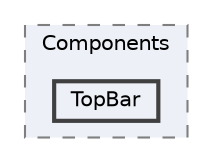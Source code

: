 digraph "Bloberts/Scripts/UI/Components/TopBar"
{
 // LATEX_PDF_SIZE
  bgcolor="transparent";
  edge [fontname=Helvetica,fontsize=10,labelfontname=Helvetica,labelfontsize=10];
  node [fontname=Helvetica,fontsize=10,shape=box,height=0.2,width=0.4];
  compound=true
  subgraph clusterdir_87cc03029c4ec6f21ab385a6bf609d9d {
    graph [ bgcolor="#edf0f7", pencolor="grey50", label="Components", fontname=Helvetica,fontsize=10 style="filled,dashed", URL="dir_87cc03029c4ec6f21ab385a6bf609d9d.html",tooltip=""]
  dir_5758ed222fef57b2265ff675f2468a84 [label="TopBar", fillcolor="#edf0f7", color="grey25", style="filled,bold", URL="dir_5758ed222fef57b2265ff675f2468a84.html",tooltip=""];
  }
}
